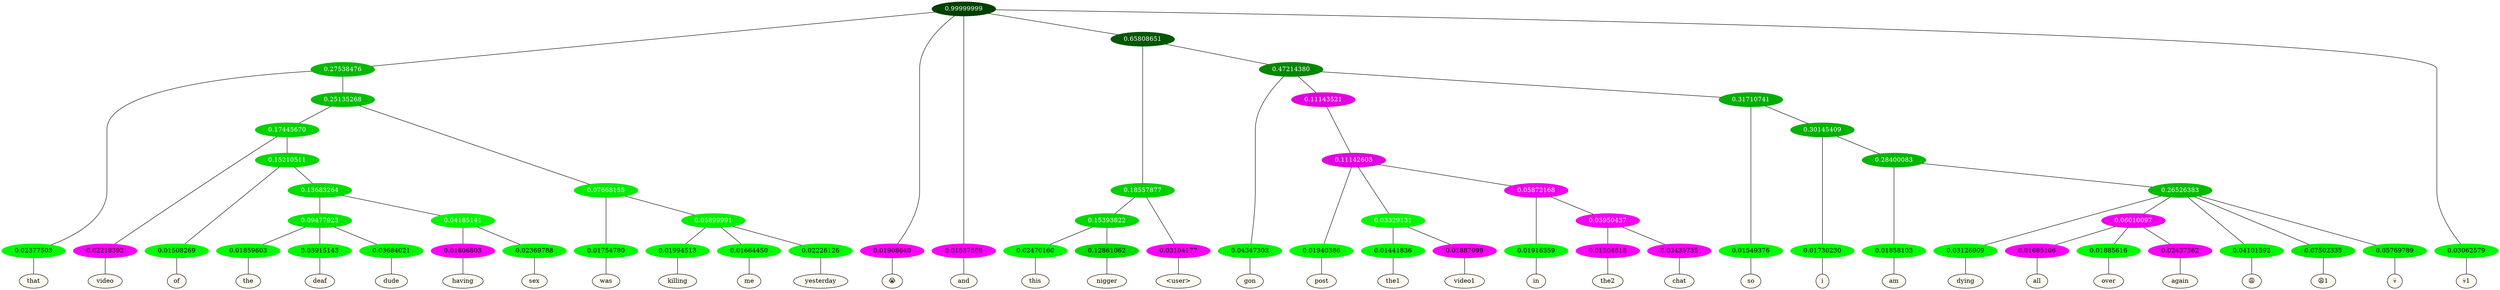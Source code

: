 graph {
	node [format=png height=0.15 nodesep=0.001 ordering=out overlap=prism overlap_scaling=0.01 ranksep=0.001 ratio=0.2 style=filled width=0.15]
	{
		rank=same
		a_w_6 [label=that color=black fillcolor=floralwhite style="filled,solid"]
		a_w_17 [label=video color=black fillcolor=floralwhite style="filled,solid"]
		a_w_26 [label=of color=black fillcolor=floralwhite style="filled,solid"]
		a_w_44 [label=the color=black fillcolor=floralwhite style="filled,solid"]
		a_w_45 [label=deaf color=black fillcolor=floralwhite style="filled,solid"]
		a_w_46 [label=dude color=black fillcolor=floralwhite style="filled,solid"]
		a_w_47 [label=having color=black fillcolor=floralwhite style="filled,solid"]
		a_w_48 [label=sex color=black fillcolor=floralwhite style="filled,solid"]
		a_w_19 [label=was color=black fillcolor=floralwhite style="filled,solid"]
		a_w_28 [label=killing color=black fillcolor=floralwhite style="filled,solid"]
		a_w_29 [label=me color=black fillcolor=floralwhite style="filled,solid"]
		a_w_30 [label=yesterday color=black fillcolor=floralwhite style="filled,solid"]
		a_w_2 [label="😭" color=black fillcolor=floralwhite style="filled,solid"]
		a_w_3 [label=and color=black fillcolor=floralwhite style="filled,solid"]
		a_w_21 [label=this color=black fillcolor=floralwhite style="filled,solid"]
		a_w_22 [label=nigger color=black fillcolor=floralwhite style="filled,solid"]
		a_w_13 [label="\<user\>" color=black fillcolor=floralwhite style="filled,solid"]
		a_w_14 [label=gon color=black fillcolor=floralwhite style="filled,solid"]
		a_w_31 [label=post color=black fillcolor=floralwhite style="filled,solid"]
		a_w_38 [label=the1 color=black fillcolor=floralwhite style="filled,solid"]
		a_w_39 [label=video1 color=black fillcolor=floralwhite style="filled,solid"]
		a_w_40 [label=in color=black fillcolor=floralwhite style="filled,solid"]
		a_w_49 [label=the2 color=black fillcolor=floralwhite style="filled,solid"]
		a_w_50 [label=chat color=black fillcolor=floralwhite style="filled,solid"]
		a_w_24 [label=so color=black fillcolor=floralwhite style="filled,solid"]
		a_w_34 [label=i color=black fillcolor=floralwhite style="filled,solid"]
		a_w_42 [label=am color=black fillcolor=floralwhite style="filled,solid"]
		a_w_51 [label=dying color=black fillcolor=floralwhite style="filled,solid"]
		a_w_56 [label=all color=black fillcolor=floralwhite style="filled,solid"]
		a_w_57 [label=over color=black fillcolor=floralwhite style="filled,solid"]
		a_w_58 [label=again color=black fillcolor=floralwhite style="filled,solid"]
		a_w_53 [label="😩" color=black fillcolor=floralwhite style="filled,solid"]
		a_w_54 [label="😩1" color=black fillcolor=floralwhite style="filled,solid"]
		a_w_55 [label="💀" color=black fillcolor=floralwhite style="filled,solid"]
		a_w_5 [label="💀1" color=black fillcolor=floralwhite style="filled,solid"]
	}
	a_n_6 -- a_w_6
	a_n_17 -- a_w_17
	a_n_26 -- a_w_26
	a_n_44 -- a_w_44
	a_n_45 -- a_w_45
	a_n_46 -- a_w_46
	a_n_47 -- a_w_47
	a_n_48 -- a_w_48
	a_n_19 -- a_w_19
	a_n_28 -- a_w_28
	a_n_29 -- a_w_29
	a_n_30 -- a_w_30
	a_n_2 -- a_w_2
	a_n_3 -- a_w_3
	a_n_21 -- a_w_21
	a_n_22 -- a_w_22
	a_n_13 -- a_w_13
	a_n_14 -- a_w_14
	a_n_31 -- a_w_31
	a_n_38 -- a_w_38
	a_n_39 -- a_w_39
	a_n_40 -- a_w_40
	a_n_49 -- a_w_49
	a_n_50 -- a_w_50
	a_n_24 -- a_w_24
	a_n_34 -- a_w_34
	a_n_42 -- a_w_42
	a_n_51 -- a_w_51
	a_n_56 -- a_w_56
	a_n_57 -- a_w_57
	a_n_58 -- a_w_58
	a_n_53 -- a_w_53
	a_n_54 -- a_w_54
	a_n_55 -- a_w_55
	a_n_5 -- a_w_5
	{
		rank=same
		a_n_6 [label=0.02377503 color="0.334 1.000 0.976" fontcolor=black]
		a_n_17 [label=0.02218392 color="0.835 1.000 0.978" fontcolor=black]
		a_n_26 [label=0.01508269 color="0.334 1.000 0.985" fontcolor=black]
		a_n_44 [label=0.01859603 color="0.334 1.000 0.981" fontcolor=black]
		a_n_45 [label=0.03915143 color="0.334 1.000 0.961" fontcolor=black]
		a_n_46 [label=0.03684021 color="0.334 1.000 0.963" fontcolor=black]
		a_n_47 [label=0.01806803 color="0.835 1.000 0.982" fontcolor=black]
		a_n_48 [label=0.02369788 color="0.334 1.000 0.976" fontcolor=black]
		a_n_19 [label=0.01754780 color="0.334 1.000 0.982" fontcolor=black]
		a_n_28 [label=0.01994513 color="0.334 1.000 0.980" fontcolor=black]
		a_n_29 [label=0.01664450 color="0.334 1.000 0.983" fontcolor=black]
		a_n_30 [label=0.02226126 color="0.334 1.000 0.978" fontcolor=black]
		a_n_2 [label=0.01908640 color="0.835 1.000 0.981" fontcolor=black]
		a_n_3 [label=0.01637566 color="0.835 1.000 0.984" fontcolor=black]
		a_n_21 [label=0.02470160 color="0.334 1.000 0.975" fontcolor=black]
		a_n_22 [label=0.12861062 color="0.334 1.000 0.871" fontcolor=black]
		a_n_13 [label=0.03104177 color="0.835 1.000 0.969" fontcolor=black]
		a_n_14 [label=0.04347303 color="0.334 1.000 0.957" fontcolor=black]
		a_n_31 [label=0.01940386 color="0.334 1.000 0.981" fontcolor=black]
		a_n_38 [label=0.01441836 color="0.334 1.000 0.986" fontcolor=black]
		a_n_39 [label=0.01887099 color="0.835 1.000 0.981" fontcolor=black]
		a_n_40 [label=0.01916359 color="0.334 1.000 0.981" fontcolor=black]
		a_n_49 [label=0.01504618 color="0.835 1.000 0.985" fontcolor=black]
		a_n_50 [label=0.02435735 color="0.835 1.000 0.976" fontcolor=black]
		a_n_24 [label=0.01549376 color="0.334 1.000 0.985" fontcolor=black]
		a_n_34 [label=0.01730230 color="0.334 1.000 0.983" fontcolor=black]
		a_n_42 [label=0.01858103 color="0.334 1.000 0.981" fontcolor=black]
		a_n_51 [label=0.03126909 color="0.334 1.000 0.969" fontcolor=black]
		a_n_56 [label=0.01685106 color="0.835 1.000 0.983" fontcolor=black]
		a_n_57 [label=0.01885616 color="0.334 1.000 0.981" fontcolor=black]
		a_n_58 [label=0.02437362 color="0.835 1.000 0.976" fontcolor=black]
		a_n_53 [label=0.04101592 color="0.334 1.000 0.959" fontcolor=black]
		a_n_54 [label=0.07502335 color="0.334 1.000 0.925" fontcolor=black]
		a_n_55 [label=0.05769789 color="0.334 1.000 0.942" fontcolor=black]
		a_n_5 [label=0.03062579 color="0.334 1.000 0.969" fontcolor=black]
	}
	a_n_0 [label=0.99999999 color="0.334 1.000 0.250" fontcolor=grey99]
	a_n_1 [label=0.27538476 color="0.334 1.000 0.725" fontcolor=grey99]
	a_n_0 -- a_n_1
	a_n_0 -- a_n_2
	a_n_0 -- a_n_3
	a_n_4 [label=0.65808651 color="0.334 1.000 0.342" fontcolor=grey99]
	a_n_0 -- a_n_4
	a_n_0 -- a_n_5
	a_n_1 -- a_n_6
	a_n_7 [label=0.25135268 color="0.334 1.000 0.749" fontcolor=grey99]
	a_n_1 -- a_n_7
	a_n_8 [label=0.18557877 color="0.334 1.000 0.814" fontcolor=grey99]
	a_n_4 -- a_n_8
	a_n_9 [label=0.47214380 color="0.334 1.000 0.528" fontcolor=grey99]
	a_n_4 -- a_n_9
	a_n_10 [label=0.17445670 color="0.334 1.000 0.826" fontcolor=grey99]
	a_n_7 -- a_n_10
	a_n_11 [label=0.07668155 color="0.334 1.000 0.923" fontcolor=grey99]
	a_n_7 -- a_n_11
	a_n_12 [label=0.15393822 color="0.334 1.000 0.846" fontcolor=grey99]
	a_n_8 -- a_n_12
	a_n_8 -- a_n_13
	a_n_9 -- a_n_14
	a_n_15 [label=0.11143521 color="0.835 1.000 0.889" fontcolor=grey99]
	a_n_9 -- a_n_15
	a_n_16 [label=0.31710741 color="0.334 1.000 0.683" fontcolor=grey99]
	a_n_9 -- a_n_16
	a_n_10 -- a_n_17
	a_n_18 [label=0.15210511 color="0.334 1.000 0.848" fontcolor=grey99]
	a_n_10 -- a_n_18
	a_n_11 -- a_n_19
	a_n_20 [label=0.05899991 color="0.334 1.000 0.941" fontcolor=grey99]
	a_n_11 -- a_n_20
	a_n_12 -- a_n_21
	a_n_12 -- a_n_22
	a_n_23 [label=0.11142603 color="0.835 1.000 0.889" fontcolor=grey99]
	a_n_15 -- a_n_23
	a_n_16 -- a_n_24
	a_n_25 [label=0.30145409 color="0.334 1.000 0.699" fontcolor=grey99]
	a_n_16 -- a_n_25
	a_n_18 -- a_n_26
	a_n_27 [label=0.13683264 color="0.334 1.000 0.863" fontcolor=grey99]
	a_n_18 -- a_n_27
	a_n_20 -- a_n_28
	a_n_20 -- a_n_29
	a_n_20 -- a_n_30
	a_n_23 -- a_n_31
	a_n_32 [label=0.03329131 color="0.334 1.000 0.967" fontcolor=grey99]
	a_n_23 -- a_n_32
	a_n_33 [label=0.05872168 color="0.835 1.000 0.941" fontcolor=grey99]
	a_n_23 -- a_n_33
	a_n_25 -- a_n_34
	a_n_35 [label=0.28400083 color="0.334 1.000 0.716" fontcolor=grey99]
	a_n_25 -- a_n_35
	a_n_36 [label=0.09477923 color="0.334 1.000 0.905" fontcolor=grey99]
	a_n_27 -- a_n_36
	a_n_37 [label=0.04185141 color="0.334 1.000 0.958" fontcolor=grey99]
	a_n_27 -- a_n_37
	a_n_32 -- a_n_38
	a_n_32 -- a_n_39
	a_n_33 -- a_n_40
	a_n_41 [label=0.03950437 color="0.835 1.000 0.960" fontcolor=grey99]
	a_n_33 -- a_n_41
	a_n_35 -- a_n_42
	a_n_43 [label=0.26526383 color="0.334 1.000 0.735" fontcolor=grey99]
	a_n_35 -- a_n_43
	a_n_36 -- a_n_44
	a_n_36 -- a_n_45
	a_n_36 -- a_n_46
	a_n_37 -- a_n_47
	a_n_37 -- a_n_48
	a_n_41 -- a_n_49
	a_n_41 -- a_n_50
	a_n_43 -- a_n_51
	a_n_52 [label=0.06010097 color="0.835 1.000 0.940" fontcolor=grey99]
	a_n_43 -- a_n_52
	a_n_43 -- a_n_53
	a_n_43 -- a_n_54
	a_n_43 -- a_n_55
	a_n_52 -- a_n_56
	a_n_52 -- a_n_57
	a_n_52 -- a_n_58
}
